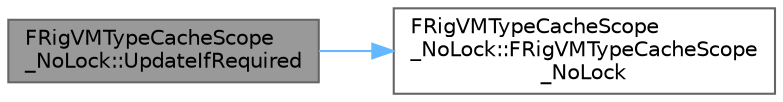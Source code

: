 digraph "FRigVMTypeCacheScope_NoLock::UpdateIfRequired"
{
 // INTERACTIVE_SVG=YES
 // LATEX_PDF_SIZE
  bgcolor="transparent";
  edge [fontname=Helvetica,fontsize=10,labelfontname=Helvetica,labelfontsize=10];
  node [fontname=Helvetica,fontsize=10,shape=box,height=0.2,width=0.4];
  rankdir="LR";
  Node1 [id="Node000001",label="FRigVMTypeCacheScope\l_NoLock::UpdateIfRequired",height=0.2,width=0.4,color="gray40", fillcolor="grey60", style="filled", fontcolor="black",tooltip=" "];
  Node1 -> Node2 [id="edge1_Node000001_Node000002",color="steelblue1",style="solid",tooltip=" "];
  Node2 [id="Node000002",label="FRigVMTypeCacheScope\l_NoLock::FRigVMTypeCacheScope\l_NoLock",height=0.2,width=0.4,color="grey40", fillcolor="white", style="filled",URL="$df/d56/classFRigVMTypeCacheScope__NoLock.html#a100a3990504431374a0cd63c4937cc3d",tooltip=" "];
}
